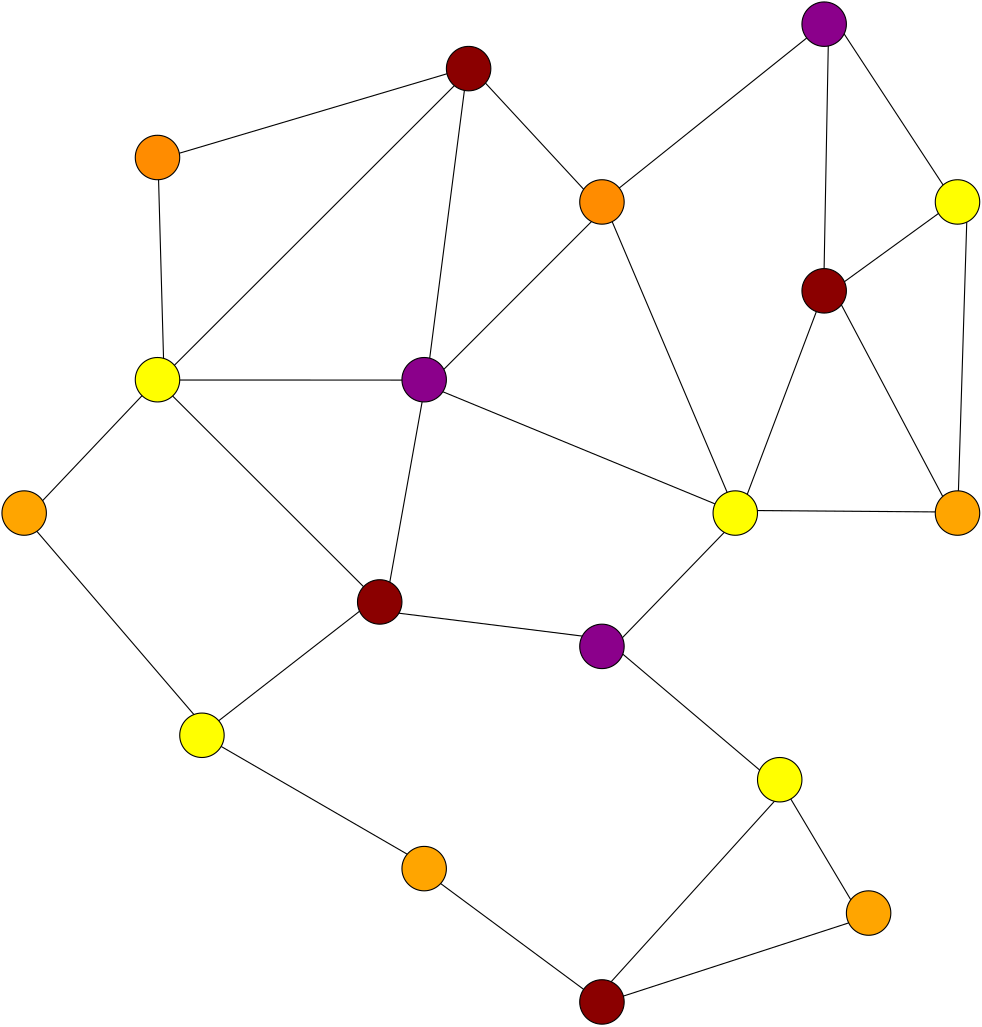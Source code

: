 <?xml version="1.0"?>
<!DOCTYPE ipe SYSTEM "ipe.dtd">
<ipe version="70005" creator="Ipe 7.1.5">
<info created="D:20140605232703" modified="D:20140606021919"/>
<ipestyle name="basic">
<symbol name="arrow/arc(spx)">
<path stroke="sym-stroke" fill="sym-stroke" pen="sym-pen">
0 0 m
-1 0.333 l
-1 -0.333 l
h
</path>
</symbol>
<symbol name="arrow/farc(spx)">
<path stroke="sym-stroke" fill="white" pen="sym-pen">
0 0 m
-1 0.333 l
-1 -0.333 l
h
</path>
</symbol>
<symbol name="mark/circle(sx)" transformations="translations">
<path fill="sym-stroke">
0.6 0 0 0.6 0 0 e
0.4 0 0 0.4 0 0 e
</path>
</symbol>
<symbol name="mark/disk(sx)" transformations="translations">
<path fill="sym-stroke">
0.6 0 0 0.6 0 0 e
</path>
</symbol>
<symbol name="mark/fdisk(sfx)" transformations="translations">
<group>
<path fill="sym-fill">
0.5 0 0 0.5 0 0 e
</path>
<path fill="sym-stroke" fillrule="eofill">
0.6 0 0 0.6 0 0 e
0.4 0 0 0.4 0 0 e
</path>
</group>
</symbol>
<symbol name="mark/box(sx)" transformations="translations">
<path fill="sym-stroke" fillrule="eofill">
-0.6 -0.6 m
0.6 -0.6 l
0.6 0.6 l
-0.6 0.6 l
h
-0.4 -0.4 m
0.4 -0.4 l
0.4 0.4 l
-0.4 0.4 l
h
</path>
</symbol>
<symbol name="mark/square(sx)" transformations="translations">
<path fill="sym-stroke">
-0.6 -0.6 m
0.6 -0.6 l
0.6 0.6 l
-0.6 0.6 l
h
</path>
</symbol>
<symbol name="mark/fsquare(sfx)" transformations="translations">
<group>
<path fill="sym-fill">
-0.5 -0.5 m
0.5 -0.5 l
0.5 0.5 l
-0.5 0.5 l
h
</path>
<path fill="sym-stroke" fillrule="eofill">
-0.6 -0.6 m
0.6 -0.6 l
0.6 0.6 l
-0.6 0.6 l
h
-0.4 -0.4 m
0.4 -0.4 l
0.4 0.4 l
-0.4 0.4 l
h
</path>
</group>
</symbol>
<symbol name="mark/cross(sx)" transformations="translations">
<group>
<path fill="sym-stroke">
-0.43 -0.57 m
0.57 0.43 l
0.43 0.57 l
-0.57 -0.43 l
h
</path>
<path fill="sym-stroke">
-0.43 0.57 m
0.57 -0.43 l
0.43 -0.57 l
-0.57 0.43 l
h
</path>
</group>
</symbol>
<symbol name="arrow/fnormal(spx)">
<path stroke="sym-stroke" fill="white" pen="sym-pen">
0 0 m
-1 0.333 l
-1 -0.333 l
h
</path>
</symbol>
<symbol name="arrow/pointed(spx)">
<path stroke="sym-stroke" fill="sym-stroke" pen="sym-pen">
0 0 m
-1 0.333 l
-0.8 0 l
-1 -0.333 l
h
</path>
</symbol>
<symbol name="arrow/fpointed(spx)">
<path stroke="sym-stroke" fill="white" pen="sym-pen">
0 0 m
-1 0.333 l
-0.8 0 l
-1 -0.333 l
h
</path>
</symbol>
<symbol name="arrow/linear(spx)">
<path stroke="sym-stroke" pen="sym-pen">
-1 0.333 m
0 0 l
-1 -0.333 l
</path>
</symbol>
<symbol name="arrow/fdouble(spx)">
<path stroke="sym-stroke" fill="white" pen="sym-pen">
0 0 m
-1 0.333 l
-1 -0.333 l
h
-1 0 m
-2 0.333 l
-2 -0.333 l
h
</path>
</symbol>
<symbol name="arrow/double(spx)">
<path stroke="sym-stroke" fill="sym-stroke" pen="sym-pen">
0 0 m
-1 0.333 l
-1 -0.333 l
h
-1 0 m
-2 0.333 l
-2 -0.333 l
h
</path>
</symbol>
<pen name="heavier" value="0.8"/>
<pen name="fat" value="1.2"/>
<pen name="ultrafat" value="2"/>
<symbolsize name="large" value="5"/>
<symbolsize name="small" value="2"/>
<symbolsize name="tiny" value="1.1"/>
<arrowsize name="large" value="10"/>
<arrowsize name="small" value="5"/>
<arrowsize name="tiny" value="3"/>
<color name="red" value="1 0 0"/>
<color name="green" value="0 1 0"/>
<color name="blue" value="0 0 1"/>
<color name="yellow" value="1 1 0"/>
<color name="orange" value="1 0.647 0"/>
<color name="gold" value="1 0.843 0"/>
<color name="purple" value="0.627 0.125 0.941"/>
<color name="gray" value="0.745"/>
<color name="brown" value="0.647 0.165 0.165"/>
<color name="navy" value="0 0 0.502"/>
<color name="pink" value="1 0.753 0.796"/>
<color name="seagreen" value="0.18 0.545 0.341"/>
<color name="turquoise" value="0.251 0.878 0.816"/>
<color name="violet" value="0.933 0.51 0.933"/>
<color name="darkblue" value="0 0 0.545"/>
<color name="darkcyan" value="0 0.545 0.545"/>
<color name="darkgray" value="0.663"/>
<color name="darkgreen" value="0 0.392 0"/>
<color name="darkmagenta" value="0.545 0 0.545"/>
<color name="darkorange" value="1 0.549 0"/>
<color name="darkred" value="0.545 0 0"/>
<color name="lightblue" value="0.678 0.847 0.902"/>
<color name="lightcyan" value="0.878 1 1"/>
<color name="lightgray" value="0.827"/>
<color name="lightgreen" value="0.565 0.933 0.565"/>
<color name="lightyellow" value="1 1 0.878"/>
<dashstyle name="dashed" value="[4] 0"/>
<dashstyle name="dotted" value="[1 3] 0"/>
<dashstyle name="dash dotted" value="[4 2 1 2] 0"/>
<dashstyle name="dash dot dotted" value="[4 2 1 2 1 2] 0"/>
<textsize name="large" value="\large"/>
<textsize name="Large" value="\Large"/>
<textsize name="LARGE" value="\LARGE"/>
<textsize name="huge" value="\huge"/>
<textsize name="Huge" value="\Huge"/>
<textsize name="small" value="\small"/>
<textsize name="footnote" value="\footnotesize"/>
<textsize name="tiny" value="\tiny"/>
<textstyle name="center" begin="\begin{center}" end="\end{center}"/>
<textstyle name="itemize" begin="\begin{itemize}" end="\end{itemize}"/>
<textstyle name="item" begin="\begin{itemize}\item{}" end="\end{itemize}"/>
<gridsize name="4 pts" value="4"/>
<gridsize name="8 pts (~3 mm)" value="8"/>
<gridsize name="16 pts (~6 mm)" value="16"/>
<gridsize name="32 pts (~12 mm)" value="32"/>
<gridsize name="10 pts (~3.5 mm)" value="10"/>
<gridsize name="20 pts (~7 mm)" value="20"/>
<gridsize name="14 pts (~5 mm)" value="14"/>
<gridsize name="28 pts (~10 mm)" value="28"/>
<gridsize name="56 pts (~20 mm)" value="56"/>
<anglesize name="90 deg" value="90"/>
<anglesize name="60 deg" value="60"/>
<anglesize name="45 deg" value="45"/>
<anglesize name="30 deg" value="30"/>
<anglesize name="22.5 deg" value="22.5"/>
<tiling name="falling" angle="-60" step="4" width="1"/>
<tiling name="rising" angle="30" step="4" width="1"/>
</ipestyle>
<page>
<layer name="alpha"/>
<layer name="beta"/>
<view layers="alpha" active="alpha"/>
<view layers="alpha beta" active="beta"/>
<path layer="alpha" stroke="black" fill="darkorange">
8 0 0 8 128 776 e
</path>
<path stroke="black" fill="darkred">
8 0 0 8 240 808 e
</path>
<path stroke="black" fill="darkmagenta">
8 0 0 8 224 696 e
</path>
<path stroke="black" fill="darkorange">
8 0 0 8 288 760 e
</path>
<path stroke="black" fill="yellow">
8 0 0 8 128 696 e
</path>
<path stroke="black" fill="yellow">
8 0 0 8 336 648 e
</path>
<path stroke="black" fill="darkmagenta">
8 0 0 8 368 824 e
</path>
<path stroke="black" fill="darkred">
8 0 0 8 368 728 e
</path>
<path stroke="black" fill="darkred">
135.999 695.894 m
216.001 695.87 l
</path>
<path stroke="black" fill="darkred">
130.173 703.699 m
128.383 768.009 l
</path>
<path stroke="black" fill="darkred">
135.851 777.538 m
232.218 806.146 l
</path>
<path stroke="black" fill="darkred">
238.483 800.145 m
225.99 703.749 l
</path>
<path stroke="black" fill="darkred">
234.864 801.866 m
134.078 701.201 l
</path>
<path stroke="black" fill="darkred">
246.066 802.785 m
281.422 764.554 l
</path>
<path stroke="black" fill="darkred">
231.075 699.734 m
284.241 752.938 l
</path>
<path stroke="black" fill="darkred">
291.677 752.895 m
333.073 655.445 l
</path>
<path stroke="black" fill="darkred">
340.306 654.742 m
365.187 720.511 l
</path>
<path stroke="black" fill="darkred">
367.98 736 m
369.473 816.137 l
</path>
<path stroke="black" fill="darkred">
361.728 819.034 m
294.229 765.021 l
</path>
<path stroke="black" fill="darkred">
8 0 0 8 208 616 e
</path>
<path stroke="black" fill="orange">
8 0 0 8 80 648 e
</path>
<path stroke="black" fill="orange">
8 0 0 8 416 648 e
</path>
<path stroke="black" fill="yellow">
8 0 0 8 416 760 e
</path>
<path stroke="black" fill="yellow">
86.6358 652.468 m
122.431 690.256 l
</path>
<path stroke="black" fill="yellow">
133.441 690.136 m
202.177 621.486 l
</path>
<path stroke="black" fill="yellow">
211.626 623.131 m
223.264 688.034 l
</path>
<path stroke="black" fill="yellow">
230.725 691.667 m
328.709 651.292 l
</path>
<path stroke="black" fill="yellow">
343.95 648.896 m
408.011 648.412 l
</path>
<path stroke="black" fill="yellow">
410.684 653.979 m
374.2 722.944 l
</path>
<path stroke="black" fill="yellow">
375.291 731.292 m
409.155 755.86 l
</path>
<path stroke="black" fill="yellow">
410.819 766.096 m
375.189 820.49 l
</path>
<path stroke="black" fill="yellow">
419.328 752.725 m
416.335 655.993 l
</path>
<path stroke="black" fill="darkmagenta">
8 0 0 8 288 600 e
</path>
<path stroke="black" fill="yellow">
8 0 0 8 144 568 e
</path>
<path stroke="black" fill="yellow">
8 0 0 8 352 552 e
</path>
<path stroke="black" fill="orange">
8 0 0 8 224 520 e
</path>
<path stroke="black" fill="darkred">
8 0 0 8 288 472 e
</path>
<path stroke="black" fill="orange">
8 0 0 8 384 504 e
</path>
<path stroke="black" fill="darkred">
150.043 573.243 m
200.731 612.658 l
</path>
<path stroke="black" fill="darkred">
141.111 575.46 m
84.5657 641.431 l
</path>
<path stroke="black" fill="darkred">
214.897 611.947 m
280.91 603.706 l
</path>
<path stroke="black" fill="darkred">
295.362 603.131 m
332.032 641.053 l
</path>
<path stroke="black" fill="darkred">
295.499 597.214 m
344.791 555.468 l
</path>
<path stroke="black" fill="darkred">
355.981 545.061 m
377.586 508.781 l
</path>
<path stroke="black" fill="darkred">
350.083 544.233 m
291.322 479.278 l
</path>
<path stroke="black" fill="darkred">
376.826 500.46 m
295.716 474.114 l
</path>
<path stroke="black" fill="darkred">
281.408 476.533 m
229.925 514.625 l
</path>
<path stroke="black" fill="darkred">
217.905 525.182 m
150.915 563.977 l
</path>
<path layer="beta" stroke="black" arrow="normal/normal">
84.5658 641.431 m
141.111 575.46 l
</path>
<path stroke="black" arrow="normal/normal">
141.111 575.46 m
84.5658 641.431 l
</path>
<path stroke="black" arrow="normal/normal">
86.6359 652.468 m
122.215 689.866 l
</path>
<path stroke="black" arrow="normal/normal">
133.441 690.136 m
201.667 621.726 l
</path>
<path stroke="black" arrow="normal/normal" rarrow="normal/normal">
211.626 623.131 m
223.264 688.034 l
</path>
<path stroke="black" arrow="normal/normal">
200.034 611.829 m
152.105 573.367 l
</path>
<path stroke="black" arrow="normal/normal">
214.897 611.947 m
279.916 603.545 l
</path>
<path stroke="black" arrow="normal/normal">
295.499 597.214 m
344.791 555.468 l
</path>
<path stroke="black" arrow="normal/normal">
328.709 651.292 m
231.313 691.468 l
</path>
<path stroke="black" arrow="normal/normal">
215.586 696.02 m
135.999 695.894 l
</path>
<path stroke="black" arrow="normal/normal">
130.173 703.699 m
128.492 767.537 l
</path>
<path stroke="black" arrow="normal/normal">
136.776 777.596 m
232.218 806.146 l
</path>
<path stroke="black" arrow="normal/normal">
238.551 799.626 m
226.052 704.251 l
</path>
<path stroke="black" arrow="normal/normal" rarrow="normal/normal">
234.896 801.99 m
134.078 701.201 l
</path>
<path stroke="black" arrow="normal/normal" rarrow="normal/normal">
246.066 802.785 m
280.982 764.79 l
</path>
<path stroke="black" arrow="normal/normal" rarrow="normal/normal">
284.168 752.956 m
231.075 699.734 l
</path>
<path stroke="black" arrow="normal/normal" rarrow="normal/normal">
294.591 764.972 m
361.728 819.034 l
</path>
<path stroke="black" arrow="normal/normal" rarrow="normal/normal">
369.473 816.137 m
367.668 736.031 l
</path>
<path stroke="black" arrow="normal/normal" rarrow="normal/normal">
410.298 765.792 m
375.539 820.259 l
</path>
<path stroke="black" arrow="normal/normal">
409.155 755.86 m
375.291 731.292 l
</path>
<path stroke="black" arrow="normal/normal">
419.408 752.804 m
416.45 656.946 l
</path>
<path stroke="black" arrow="normal/normal">
374.438 722.493 m
410.813 655.025 l
</path>
<path stroke="black" arrow="normal/normal">
408.011 648.412 m
344.989 648.723 l
</path>
<path stroke="black" arrow="normal/normal">
365.187 720.511 m
340.306 654.742 l
</path>
<path stroke="black" arrow="normal/normal">
291.769 752.36 m
333.073 655.445 l
</path>
<path stroke="black" arrow="normal/normal">
331.684 640.67 m
296.321 603.556 l
</path>
<path stroke="black" arrow="normal/normal" rarrow="normal/normal">
355.981 545.061 m
377.586 508.781 l
</path>
<path stroke="black" arrow="normal/normal">
349.715 544.502 m
291.943 479.378 l
</path>
<path stroke="black" arrow="normal/normal">
376.826 500.46 m
296.495 474.476 l
</path>
<path stroke="black" arrow="normal/normal" rarrow="normal/normal">
280.739 477.277 m
229.925 514.625 l
</path>
<path stroke="black" arrow="normal/normal" rarrow="normal/normal">
217.118 525.604 m
150.964 563.296 l
</path>
</page>
</ipe>
